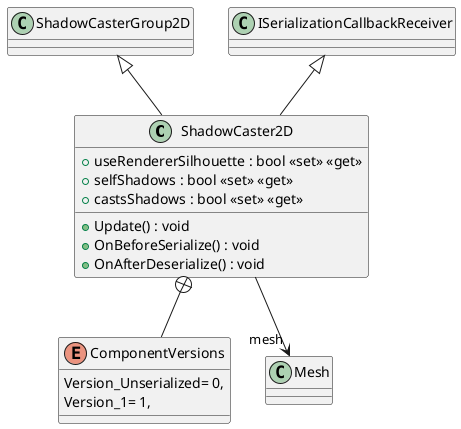@startuml
class ShadowCaster2D {
    + useRendererSilhouette : bool <<set>> <<get>>
    + selfShadows : bool <<set>> <<get>>
    + castsShadows : bool <<set>> <<get>>
    + Update() : void
    + OnBeforeSerialize() : void
    + OnAfterDeserialize() : void
}
enum ComponentVersions {
    Version_Unserialized= 0,
    Version_1= 1,
}
ShadowCasterGroup2D <|-- ShadowCaster2D
ISerializationCallbackReceiver <|-- ShadowCaster2D
ShadowCaster2D --> "mesh" Mesh
ShadowCaster2D +-- ComponentVersions
@enduml
